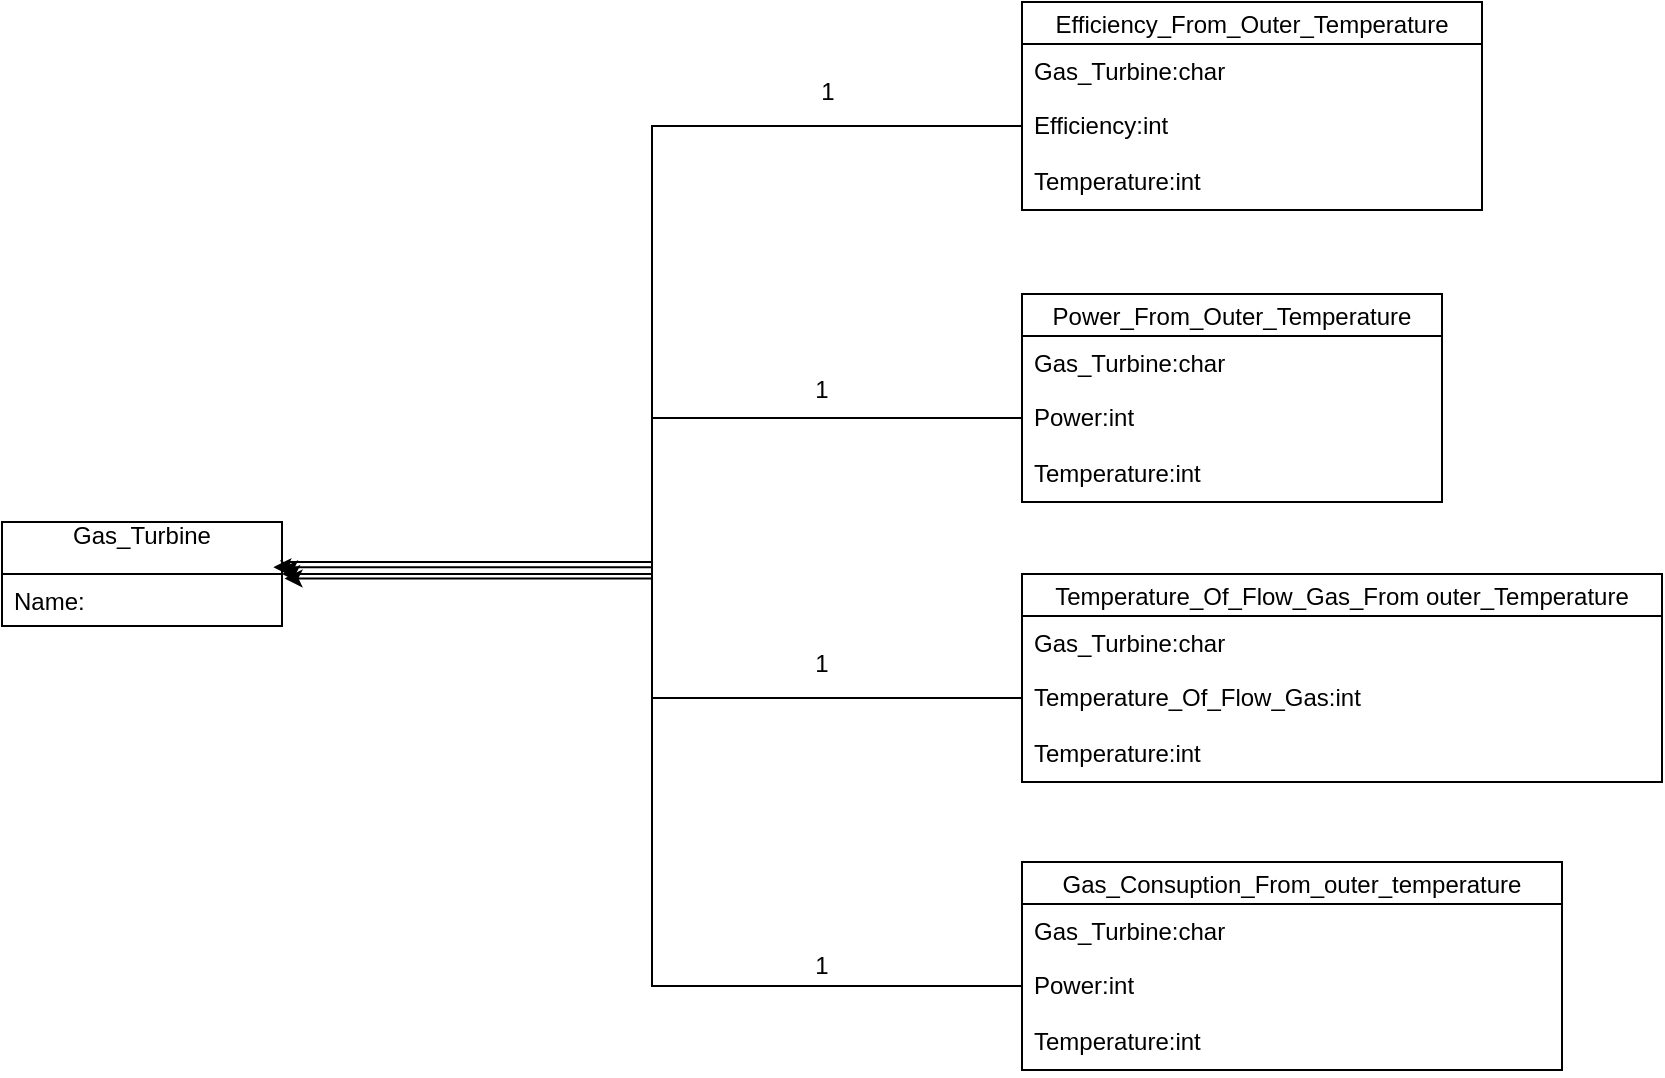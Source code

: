 <mxfile version="10.6.3" type="github"><diagram id="uWhqlcpCbd5OA3640mI4" name="Page-1"><mxGraphModel dx="1010" dy="539" grid="1" gridSize="10" guides="1" tooltips="1" connect="1" arrows="1" fold="1" page="1" pageScale="1" pageWidth="827" pageHeight="1169" math="0" shadow="0"><root><mxCell id="0"/><mxCell id="1" parent="0"/><mxCell id="PlYbOap8ayyVl5oF3rV2-79" value="Gas_Turbine&#10;" style="swimlane;fontStyle=0;childLayout=stackLayout;horizontal=1;startSize=26;fillColor=none;horizontalStack=0;resizeParent=1;resizeParentMax=0;resizeLast=0;collapsible=1;marginBottom=0;" vertex="1" parent="1"><mxGeometry x="20" y="280" width="140" height="52" as="geometry"/></mxCell><mxCell id="PlYbOap8ayyVl5oF3rV2-80" value="Name:" style="text;strokeColor=none;fillColor=none;align=left;verticalAlign=top;spacingLeft=4;spacingRight=4;overflow=hidden;rotatable=0;points=[[0,0.5],[1,0.5]];portConstraint=eastwest;" vertex="1" parent="PlYbOap8ayyVl5oF3rV2-79"><mxGeometry y="26" width="140" height="26" as="geometry"/></mxCell><mxCell id="PlYbOap8ayyVl5oF3rV2-83" value="Power_From_Outer_Temperature" style="swimlane;fontStyle=0;childLayout=stackLayout;horizontal=1;startSize=21;fillColor=none;horizontalStack=0;resizeParent=1;resizeParentMax=0;resizeLast=0;collapsible=1;marginBottom=0;" vertex="1" parent="1"><mxGeometry x="530" y="166" width="210" height="104" as="geometry"/></mxCell><mxCell id="PlYbOap8ayyVl5oF3rV2-84" value="Gas_Turbine:char" style="text;strokeColor=none;fillColor=none;align=left;verticalAlign=top;spacingLeft=4;spacingRight=4;overflow=hidden;rotatable=0;points=[[0,0.5],[1,0.5]];portConstraint=eastwest;" vertex="1" parent="PlYbOap8ayyVl5oF3rV2-83"><mxGeometry y="21" width="210" height="27" as="geometry"/></mxCell><mxCell id="PlYbOap8ayyVl5oF3rV2-86" value="Power:int" style="text;strokeColor=none;fillColor=none;align=left;verticalAlign=top;spacingLeft=4;spacingRight=4;overflow=hidden;rotatable=0;points=[[0,0.5],[1,0.5]];portConstraint=eastwest;" vertex="1" parent="PlYbOap8ayyVl5oF3rV2-83"><mxGeometry y="48" width="210" height="28" as="geometry"/></mxCell><mxCell id="PlYbOap8ayyVl5oF3rV2-91" value="Temperature:int" style="text;strokeColor=none;fillColor=none;align=left;verticalAlign=top;spacingLeft=4;spacingRight=4;overflow=hidden;rotatable=0;points=[[0,0.5],[1,0.5]];portConstraint=eastwest;" vertex="1" parent="PlYbOap8ayyVl5oF3rV2-83"><mxGeometry y="76" width="210" height="28" as="geometry"/></mxCell><mxCell id="PlYbOap8ayyVl5oF3rV2-92" value="Efficiency_From_Outer_Temperature" style="swimlane;fontStyle=0;childLayout=stackLayout;horizontal=1;startSize=21;fillColor=none;horizontalStack=0;resizeParent=1;resizeParentMax=0;resizeLast=0;collapsible=1;marginBottom=0;" vertex="1" parent="1"><mxGeometry x="530" y="20" width="230" height="104" as="geometry"/></mxCell><mxCell id="PlYbOap8ayyVl5oF3rV2-93" value="Gas_Turbine:char" style="text;strokeColor=none;fillColor=none;align=left;verticalAlign=top;spacingLeft=4;spacingRight=4;overflow=hidden;rotatable=0;points=[[0,0.5],[1,0.5]];portConstraint=eastwest;" vertex="1" parent="PlYbOap8ayyVl5oF3rV2-92"><mxGeometry y="21" width="230" height="27" as="geometry"/></mxCell><mxCell id="PlYbOap8ayyVl5oF3rV2-94" value="Efficiency:int&#10;&#10;" style="text;strokeColor=none;fillColor=none;align=left;verticalAlign=top;spacingLeft=4;spacingRight=4;overflow=hidden;rotatable=0;points=[[0,0.5],[1,0.5]];portConstraint=eastwest;" vertex="1" parent="PlYbOap8ayyVl5oF3rV2-92"><mxGeometry y="48" width="230" height="28" as="geometry"/></mxCell><mxCell id="PlYbOap8ayyVl5oF3rV2-95" value="Temperature:int" style="text;strokeColor=none;fillColor=none;align=left;verticalAlign=top;spacingLeft=4;spacingRight=4;overflow=hidden;rotatable=0;points=[[0,0.5],[1,0.5]];portConstraint=eastwest;" vertex="1" parent="PlYbOap8ayyVl5oF3rV2-92"><mxGeometry y="76" width="230" height="28" as="geometry"/></mxCell><mxCell id="PlYbOap8ayyVl5oF3rV2-96" value="Temperature_Of_Flow_Gas_From outer_Temperature" style="swimlane;fontStyle=0;childLayout=stackLayout;horizontal=1;startSize=21;fillColor=none;horizontalStack=0;resizeParent=1;resizeParentMax=0;resizeLast=0;collapsible=1;marginBottom=0;" vertex="1" parent="1"><mxGeometry x="530" y="306" width="320" height="104" as="geometry"/></mxCell><mxCell id="PlYbOap8ayyVl5oF3rV2-97" value="Gas_Turbine:char" style="text;strokeColor=none;fillColor=none;align=left;verticalAlign=top;spacingLeft=4;spacingRight=4;overflow=hidden;rotatable=0;points=[[0,0.5],[1,0.5]];portConstraint=eastwest;" vertex="1" parent="PlYbOap8ayyVl5oF3rV2-96"><mxGeometry y="21" width="320" height="27" as="geometry"/></mxCell><mxCell id="PlYbOap8ayyVl5oF3rV2-98" value="Temperature_Of_Flow_Gas:int" style="text;strokeColor=none;fillColor=none;align=left;verticalAlign=top;spacingLeft=4;spacingRight=4;overflow=hidden;rotatable=0;points=[[0,0.5],[1,0.5]];portConstraint=eastwest;" vertex="1" parent="PlYbOap8ayyVl5oF3rV2-96"><mxGeometry y="48" width="320" height="28" as="geometry"/></mxCell><mxCell id="PlYbOap8ayyVl5oF3rV2-99" value="Temperature:int" style="text;strokeColor=none;fillColor=none;align=left;verticalAlign=top;spacingLeft=4;spacingRight=4;overflow=hidden;rotatable=0;points=[[0,0.5],[1,0.5]];portConstraint=eastwest;" vertex="1" parent="PlYbOap8ayyVl5oF3rV2-96"><mxGeometry y="76" width="320" height="28" as="geometry"/></mxCell><mxCell id="PlYbOap8ayyVl5oF3rV2-102" value="Gas_Consuption_From_outer_temperature" style="swimlane;fontStyle=0;childLayout=stackLayout;horizontal=1;startSize=21;fillColor=none;horizontalStack=0;resizeParent=1;resizeParentMax=0;resizeLast=0;collapsible=1;marginBottom=0;" vertex="1" parent="1"><mxGeometry x="530" y="450" width="270" height="104" as="geometry"/></mxCell><mxCell id="PlYbOap8ayyVl5oF3rV2-103" value="Gas_Turbine:char" style="text;strokeColor=none;fillColor=none;align=left;verticalAlign=top;spacingLeft=4;spacingRight=4;overflow=hidden;rotatable=0;points=[[0,0.5],[1,0.5]];portConstraint=eastwest;" vertex="1" parent="PlYbOap8ayyVl5oF3rV2-102"><mxGeometry y="21" width="270" height="27" as="geometry"/></mxCell><mxCell id="PlYbOap8ayyVl5oF3rV2-104" value="Power:int" style="text;strokeColor=none;fillColor=none;align=left;verticalAlign=top;spacingLeft=4;spacingRight=4;overflow=hidden;rotatable=0;points=[[0,0.5],[1,0.5]];portConstraint=eastwest;" vertex="1" parent="PlYbOap8ayyVl5oF3rV2-102"><mxGeometry y="48" width="270" height="28" as="geometry"/></mxCell><mxCell id="PlYbOap8ayyVl5oF3rV2-105" value="Temperature:int&#10;&#10;" style="text;strokeColor=none;fillColor=none;align=left;verticalAlign=top;spacingLeft=4;spacingRight=4;overflow=hidden;rotatable=0;points=[[0,0.5],[1,0.5]];portConstraint=eastwest;" vertex="1" parent="PlYbOap8ayyVl5oF3rV2-102"><mxGeometry y="76" width="270" height="28" as="geometry"/></mxCell><mxCell id="PlYbOap8ayyVl5oF3rV2-106" style="edgeStyle=orthogonalEdgeStyle;rounded=0;orthogonalLoop=1;jettySize=auto;html=1;exitX=0;exitY=0.5;exitDx=0;exitDy=0;entryX=1;entryY=0.5;entryDx=0;entryDy=0;" edge="1" parent="1" source="PlYbOap8ayyVl5oF3rV2-94" target="PlYbOap8ayyVl5oF3rV2-79"><mxGeometry relative="1" as="geometry"/></mxCell><mxCell id="PlYbOap8ayyVl5oF3rV2-107" style="edgeStyle=orthogonalEdgeStyle;rounded=0;orthogonalLoop=1;jettySize=auto;html=1;exitX=0;exitY=0.5;exitDx=0;exitDy=0;entryX=1.009;entryY=0.085;entryDx=0;entryDy=0;entryPerimeter=0;" edge="1" parent="1" source="PlYbOap8ayyVl5oF3rV2-86" target="PlYbOap8ayyVl5oF3rV2-80"><mxGeometry relative="1" as="geometry"/></mxCell><mxCell id="PlYbOap8ayyVl5oF3rV2-108" style="edgeStyle=orthogonalEdgeStyle;rounded=0;orthogonalLoop=1;jettySize=auto;html=1;exitX=0;exitY=0.5;exitDx=0;exitDy=0;entryX=0.969;entryY=-0.131;entryDx=0;entryDy=0;entryPerimeter=0;" edge="1" parent="1" source="PlYbOap8ayyVl5oF3rV2-98" target="PlYbOap8ayyVl5oF3rV2-80"><mxGeometry relative="1" as="geometry"/></mxCell><mxCell id="PlYbOap8ayyVl5oF3rV2-109" style="edgeStyle=orthogonalEdgeStyle;rounded=0;orthogonalLoop=1;jettySize=auto;html=1;exitX=0;exitY=0.5;exitDx=0;exitDy=0;entryX=1.026;entryY=0.085;entryDx=0;entryDy=0;entryPerimeter=0;" edge="1" parent="1" source="PlYbOap8ayyVl5oF3rV2-104" target="PlYbOap8ayyVl5oF3rV2-80"><mxGeometry relative="1" as="geometry"><Array as="points"><mxPoint x="345" y="512"/><mxPoint x="345" y="300"/><mxPoint x="164" y="300"/></Array></mxGeometry></mxCell><mxCell id="PlYbOap8ayyVl5oF3rV2-112" value="1&lt;br&gt;" style="text;html=1;strokeColor=none;fillColor=none;align=center;verticalAlign=middle;whiteSpace=wrap;rounded=0;" vertex="1" parent="1"><mxGeometry x="410" y="340.5" width="40" height="20" as="geometry"/></mxCell><mxCell id="PlYbOap8ayyVl5oF3rV2-113" value="1&lt;br&gt;" style="text;html=1;strokeColor=none;fillColor=none;align=center;verticalAlign=middle;whiteSpace=wrap;rounded=0;" vertex="1" parent="1"><mxGeometry x="410" y="492" width="40" height="20" as="geometry"/></mxCell><mxCell id="PlYbOap8ayyVl5oF3rV2-114" value="1&lt;br&gt;" style="text;html=1;strokeColor=none;fillColor=none;align=center;verticalAlign=middle;whiteSpace=wrap;rounded=0;" vertex="1" parent="1"><mxGeometry x="410" y="204" width="40" height="20" as="geometry"/></mxCell><mxCell id="PlYbOap8ayyVl5oF3rV2-115" value="1&lt;br&gt;" style="text;html=1;strokeColor=none;fillColor=none;align=center;verticalAlign=middle;whiteSpace=wrap;rounded=0;" vertex="1" parent="1"><mxGeometry x="413" y="54.5" width="40" height="20" as="geometry"/></mxCell></root></mxGraphModel></diagram></mxfile>